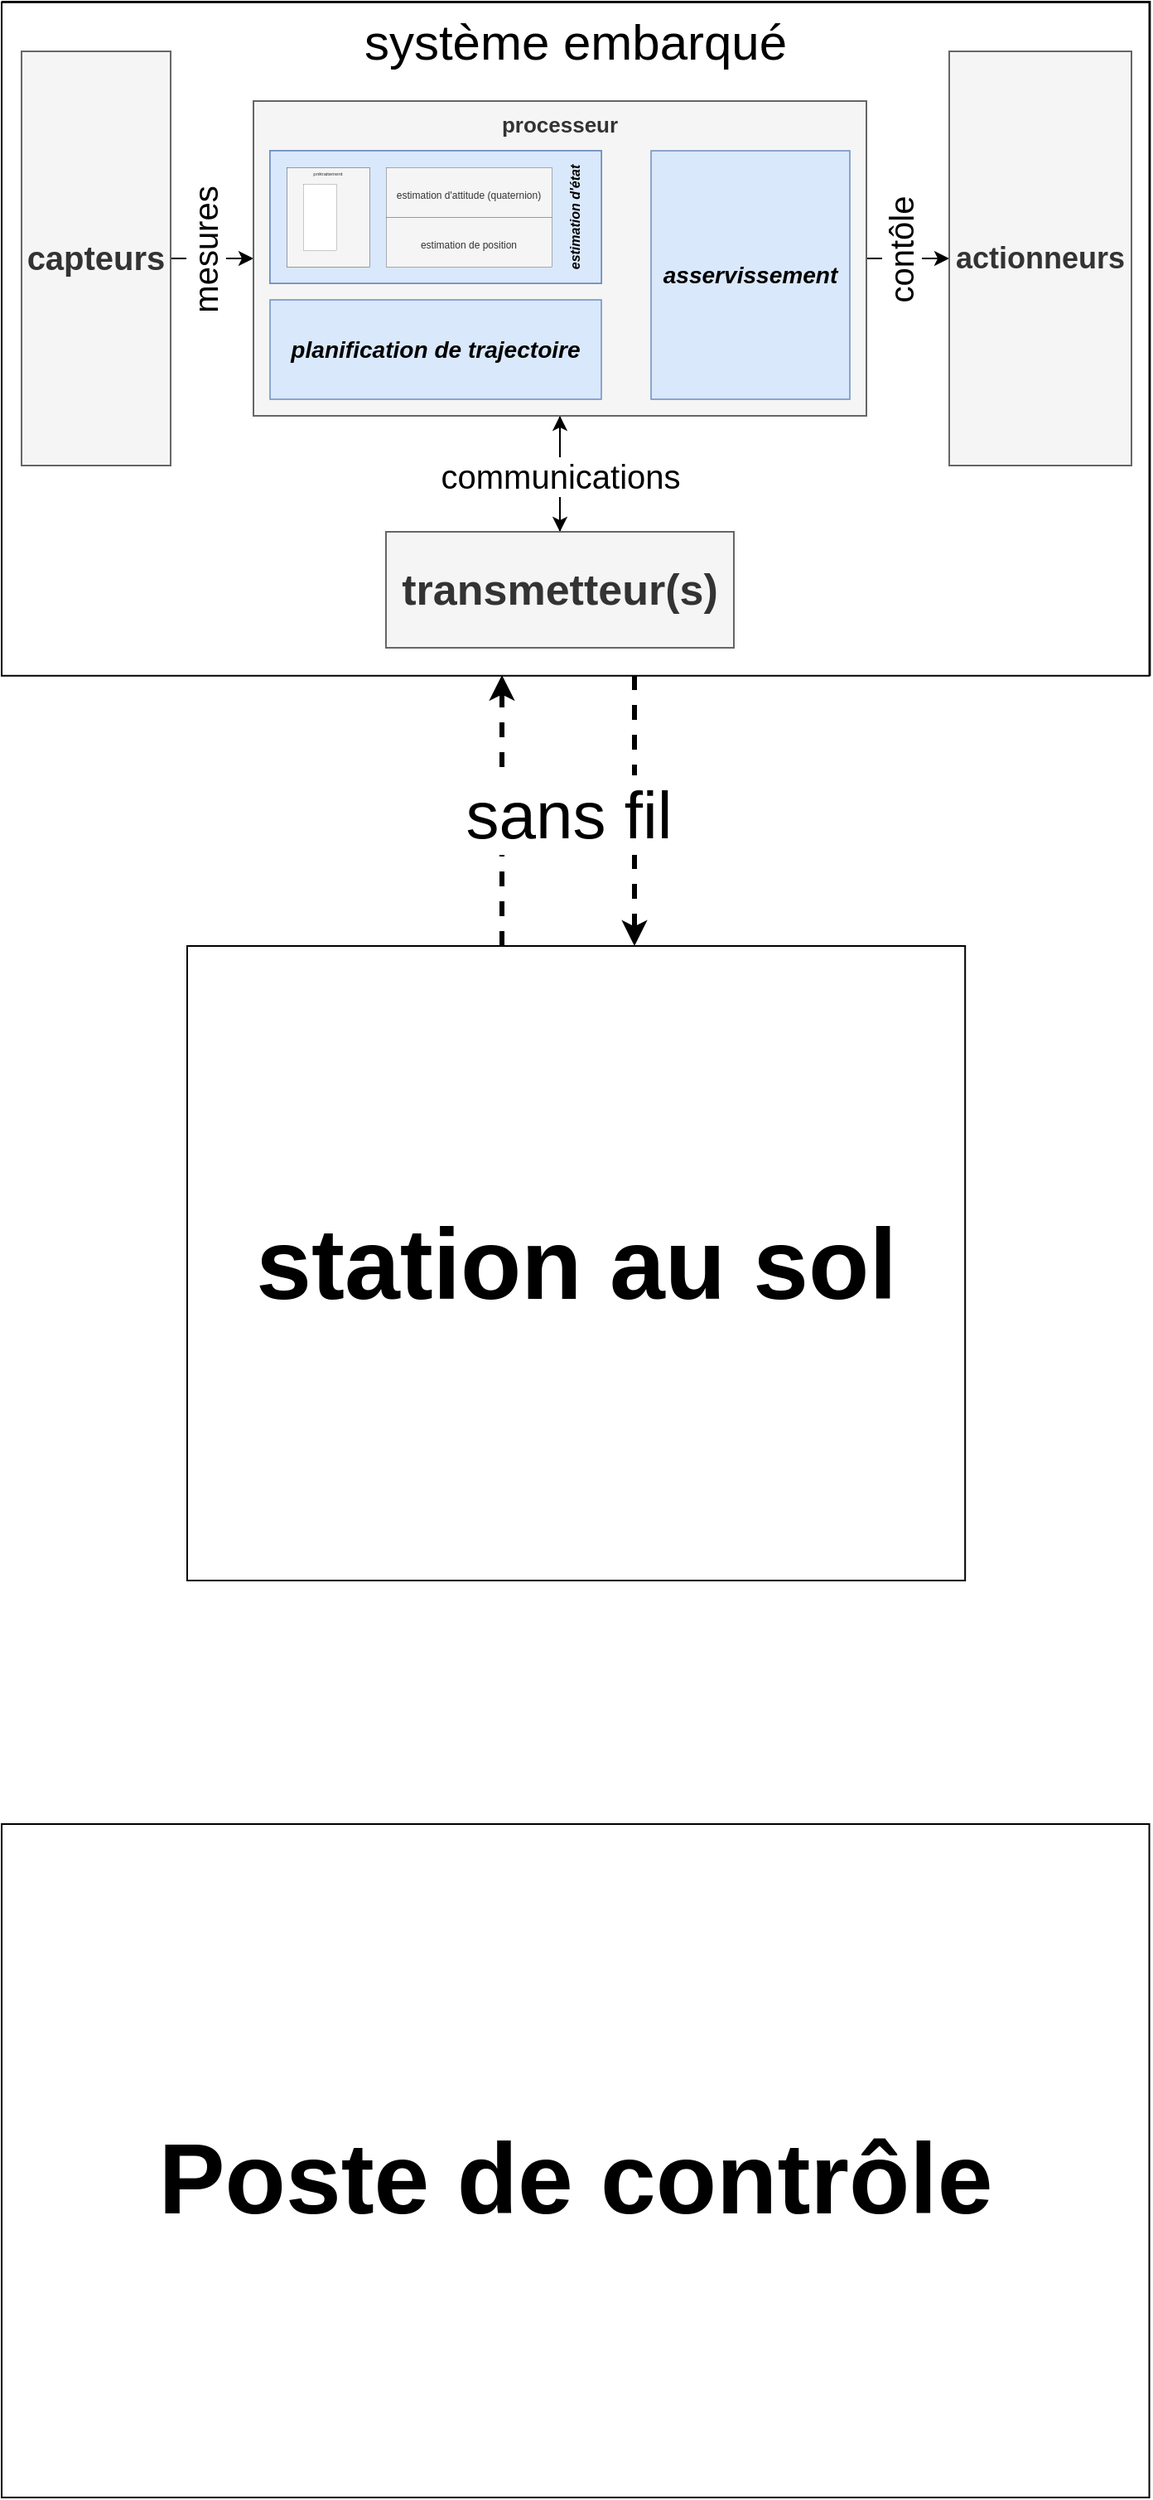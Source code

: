 <mxfile version="21.6.8" type="github">
  <diagram name="Page-1" id="WwMRkgozZL5AypPkiK_P">
    <mxGraphModel dx="71" dy="53" grid="1" gridSize="10" guides="1" tooltips="1" connect="1" arrows="1" fold="1" page="1" pageScale="1" pageWidth="1169" pageHeight="1654" background="none" math="0" shadow="0">
      <root>
        <mxCell id="0" />
        <mxCell id="tpNcKr8VGzqpfpvpGNBD-19" value="architecture fondamentale" style="" parent="0" />
        <mxCell id="tpNcKr8VGzqpfpvpGNBD-48" style="edgeStyle=orthogonalEdgeStyle;rounded=0;orthogonalLoop=1;jettySize=auto;html=1;dashed=1;strokeWidth=3;" edge="1" parent="tpNcKr8VGzqpfpvpGNBD-19">
          <mxGeometry relative="1" as="geometry">
            <mxPoint x="540" y="690" as="sourcePoint" />
            <mxPoint x="540" y="526.47" as="targetPoint" />
            <Array as="points">
              <mxPoint x="540" y="570" />
              <mxPoint x="540" y="570" />
            </Array>
          </mxGeometry>
        </mxCell>
        <mxCell id="tpNcKr8VGzqpfpvpGNBD-24" value="&lt;h1 style=&quot;line-height: 100%;&quot;&gt;&lt;font style=&quot;font-size: 60px;&quot;&gt;station au sol&lt;/font&gt;&lt;/h1&gt;" style="rounded=0;whiteSpace=wrap;html=1;strokeWidth=1;labelBackgroundColor=none;fontColor=default;fontSize=30;" vertex="1" parent="tpNcKr8VGzqpfpvpGNBD-19">
          <mxGeometry x="350.0" y="690" width="469.59" height="383" as="geometry" />
        </mxCell>
        <mxCell id="tpNcKr8VGzqpfpvpGNBD-46" style="edgeStyle=orthogonalEdgeStyle;rounded=0;orthogonalLoop=1;jettySize=auto;html=1;strokeWidth=3;dashed=1;" edge="1" parent="tpNcKr8VGzqpfpvpGNBD-19" source="tpNcKr8VGzqpfpvpGNBD-36" target="tpNcKr8VGzqpfpvpGNBD-24">
          <mxGeometry relative="1" as="geometry">
            <Array as="points">
              <mxPoint x="620" y="610" />
              <mxPoint x="620" y="610" />
            </Array>
          </mxGeometry>
        </mxCell>
        <mxCell id="tpNcKr8VGzqpfpvpGNBD-49" value="sans fil" style="edgeLabel;html=1;align=center;verticalAlign=middle;resizable=0;points=[];fontSize=40;" vertex="1" connectable="0" parent="tpNcKr8VGzqpfpvpGNBD-46">
          <mxGeometry x="-0.273" y="-1" relative="1" as="geometry">
            <mxPoint x="-39" y="24" as="offset" />
          </mxGeometry>
        </mxCell>
        <mxCell id="tpNcKr8VGzqpfpvpGNBD-36" value="&lt;h1 style=&quot;line-height: 0%;&quot;&gt;&lt;font style=&quot;font-size: 60px;&quot;&gt;système embarqué&lt;/font&gt;&lt;/h1&gt;" style="rounded=0;whiteSpace=wrap;html=1;strokeWidth=1;labelBackgroundColor=none;fontColor=default;fontSize=60;verticalAlign=middle;" vertex="1" parent="tpNcKr8VGzqpfpvpGNBD-19">
          <mxGeometry x="238.41" y="120" width="692.77" height="406.47" as="geometry" />
        </mxCell>
        <mxCell id="tpNcKr8VGzqpfpvpGNBD-71" value="&lt;h1 style=&quot;line-height: 100%;&quot;&gt;&lt;font style=&quot;font-size: 60px;&quot;&gt;Poste de contrôle&lt;/font&gt;&lt;/h1&gt;" style="rounded=0;whiteSpace=wrap;html=1;strokeWidth=1;labelBackgroundColor=none;fontColor=default;fontSize=60;" vertex="1" parent="tpNcKr8VGzqpfpvpGNBD-19">
          <mxGeometry x="238" y="1220" width="692.77" height="406.47" as="geometry" />
        </mxCell>
        <mxCell id="1" value="systeme embarqué" style="" parent="0" />
        <mxCell id="tpNcKr8VGzqpfpvpGNBD-30" value="&lt;font style=&quot;font-size: 30px;&quot;&gt;système embarqué&lt;/font&gt;" style="rounded=0;whiteSpace=wrap;html=1;strokeWidth=1;labelBackgroundColor=none;fontColor=default;fontSize=30;align=center;verticalAlign=top;movable=1;resizable=1;rotatable=1;deletable=1;editable=1;locked=0;connectable=1;fillStyle=solid;fillColor=default;gradientColor=none;" vertex="1" parent="1">
          <mxGeometry x="238" y="120.41" width="692.77" height="406.47" as="geometry" />
        </mxCell>
        <mxCell id="tpNcKr8VGzqpfpvpGNBD-14" value="" style="edgeStyle=orthogonalEdgeStyle;rounded=0;orthogonalLoop=1;jettySize=auto;html=1;exitX=1;exitY=0.5;exitDx=0;exitDy=0;" edge="1" parent="1" source="tpNcKr8VGzqpfpvpGNBD-55" target="tpNcKr8VGzqpfpvpGNBD-7">
          <mxGeometry relative="1" as="geometry">
            <mxPoint x="670" y="255" as="sourcePoint" />
          </mxGeometry>
        </mxCell>
        <mxCell id="tpNcKr8VGzqpfpvpGNBD-15" value="&lt;font style=&quot;font-size: 20px;&quot;&gt;contôle&lt;/font&gt;" style="edgeLabel;html=1;align=center;verticalAlign=middle;resizable=0;points=[];fontSize=9;labelBackgroundColor=default;horizontal=0;" vertex="1" connectable="0" parent="tpNcKr8VGzqpfpvpGNBD-14">
          <mxGeometry x="-0.318" relative="1" as="geometry">
            <mxPoint x="3" y="-5" as="offset" />
          </mxGeometry>
        </mxCell>
        <mxCell id="tpNcKr8VGzqpfpvpGNBD-16" value="" style="edgeStyle=orthogonalEdgeStyle;rounded=0;orthogonalLoop=1;jettySize=auto;html=1;exitX=0.5;exitY=1;exitDx=0;exitDy=0;" edge="1" parent="1" source="tpNcKr8VGzqpfpvpGNBD-55" target="tpNcKr8VGzqpfpvpGNBD-8">
          <mxGeometry relative="1" as="geometry">
            <mxPoint x="585" y="340" as="sourcePoint" />
          </mxGeometry>
        </mxCell>
        <mxCell id="tpNcKr8VGzqpfpvpGNBD-12" value="" style="edgeStyle=orthogonalEdgeStyle;rounded=0;orthogonalLoop=1;jettySize=auto;html=1;entryX=0;entryY=0.5;entryDx=0;entryDy=0;" edge="1" parent="1" source="tpNcKr8VGzqpfpvpGNBD-6" target="tpNcKr8VGzqpfpvpGNBD-55">
          <mxGeometry relative="1" as="geometry">
            <mxPoint x="500" y="255" as="targetPoint" />
          </mxGeometry>
        </mxCell>
        <mxCell id="tpNcKr8VGzqpfpvpGNBD-13" value="&lt;font style=&quot;font-size: 20px;&quot;&gt;mesures&lt;/font&gt;" style="edgeLabel;html=1;align=center;verticalAlign=middle;resizable=0;points=[];fontSize=8;labelBackgroundColor=default;horizontal=0;" vertex="1" connectable="0" parent="tpNcKr8VGzqpfpvpGNBD-12">
          <mxGeometry x="-0.162" y="-1" relative="1" as="geometry">
            <mxPoint x="-1" y="-6" as="offset" />
          </mxGeometry>
        </mxCell>
        <mxCell id="tpNcKr8VGzqpfpvpGNBD-6" value="&lt;h2&gt;&lt;font style=&quot;font-size: 20px;&quot;&gt;capteurs&lt;/font&gt;&lt;/h2&gt;" style="rounded=0;whiteSpace=wrap;html=1;fillColor=#f5f5f5;fontColor=#333333;strokeColor=#666666;" vertex="1" parent="1">
          <mxGeometry x="250" y="150" width="90" height="250" as="geometry" />
        </mxCell>
        <mxCell id="tpNcKr8VGzqpfpvpGNBD-7" value="&lt;h2&gt;&lt;font style=&quot;font-size: 18px;&quot;&gt;actionneurs&lt;/font&gt;&lt;/h2&gt;" style="rounded=0;whiteSpace=wrap;html=1;fillColor=#f5f5f5;fontColor=#333333;strokeColor=#666666;" vertex="1" parent="1">
          <mxGeometry x="810" y="150" width="110" height="250" as="geometry" />
        </mxCell>
        <mxCell id="tpNcKr8VGzqpfpvpGNBD-17" value="" style="edgeStyle=orthogonalEdgeStyle;rounded=0;orthogonalLoop=1;jettySize=auto;html=1;entryX=0.5;entryY=1;entryDx=0;entryDy=0;" edge="1" parent="1" source="tpNcKr8VGzqpfpvpGNBD-8" target="tpNcKr8VGzqpfpvpGNBD-55">
          <mxGeometry relative="1" as="geometry">
            <mxPoint x="585" y="340" as="targetPoint" />
          </mxGeometry>
        </mxCell>
        <mxCell id="tpNcKr8VGzqpfpvpGNBD-18" value="&lt;font style=&quot;font-size: 20px;&quot;&gt;communications&lt;/font&gt;" style="edgeLabel;html=1;align=center;verticalAlign=middle;resizable=0;points=[];fontSize=9;" vertex="1" connectable="0" parent="tpNcKr8VGzqpfpvpGNBD-17">
          <mxGeometry x="-0.033" relative="1" as="geometry">
            <mxPoint as="offset" />
          </mxGeometry>
        </mxCell>
        <mxCell id="tpNcKr8VGzqpfpvpGNBD-8" value="&lt;h2&gt;&lt;font style=&quot;font-size: 26px;&quot;&gt;transmetteur(s)&lt;/font&gt;&lt;/h2&gt;" style="rounded=0;whiteSpace=wrap;html=1;fillColor=#f5f5f5;fontColor=#333333;strokeColor=#666666;" vertex="1" parent="1">
          <mxGeometry x="470" y="440" width="210" height="70" as="geometry" />
        </mxCell>
        <mxCell id="tpNcKr8VGzqpfpvpGNBD-55" value="&lt;h2&gt;&lt;font style=&quot;font-size: 30px;&quot;&gt;processeur&lt;/font&gt;&lt;/h2&gt;" style="rounded=0;whiteSpace=wrap;html=1;fillColor=#f5f5f5;fontColor=#333333;strokeColor=#666666;" vertex="1" parent="1">
          <mxGeometry x="390" y="180" width="370" height="190" as="geometry" />
        </mxCell>
        <mxCell id="tpNcKr8VGzqpfpvpGNBD-56" value="processeur" parent="0" />
        <mxCell id="tpNcKr8VGzqpfpvpGNBD-57" value="&lt;h2 style=&quot;line-height: 108%;&quot;&gt;&lt;font style=&quot;font-size: 13px;&quot;&gt;processeur&lt;/font&gt;&lt;/h2&gt;" style="rounded=0;whiteSpace=wrap;html=1;verticalAlign=top;fillStyle=auto;fillColor=#f5f5f5;fontColor=#333333;strokeColor=#666666;horizontal=1;spacing=-16;" vertex="1" parent="tpNcKr8VGzqpfpvpGNBD-56">
          <mxGeometry x="390" y="180" width="370" height="190" as="geometry" />
        </mxCell>
        <mxCell id="tpNcKr8VGzqpfpvpGNBD-65" value="&lt;h3 style=&quot;line-height: 100%;&quot;&gt;estimation d&#39;état&lt;/h3&gt;" style="rounded=0;whiteSpace=wrap;html=1;horizontal=1;fontStyle=2;fillColor=#dae8fc;strokeColor=#6c8ebf;" vertex="1" parent="tpNcKr8VGzqpfpvpGNBD-56">
          <mxGeometry x="400" y="210" width="200" height="80" as="geometry" />
        </mxCell>
        <mxCell id="tpNcKr8VGzqpfpvpGNBD-68" value="&lt;h3 style=&quot;line-height: 100%;&quot;&gt;planification de trajectoire&lt;/h3&gt;" style="rounded=0;whiteSpace=wrap;html=1;horizontal=1;fontStyle=2;strokeWidth=0.75;fillColor=#dae8fc;strokeColor=#6c8ebf;" vertex="1" parent="tpNcKr8VGzqpfpvpGNBD-56">
          <mxGeometry x="400" y="300" width="200" height="60" as="geometry" />
        </mxCell>
        <mxCell id="tpNcKr8VGzqpfpvpGNBD-69" value="&lt;h3 style=&quot;line-height: 100%;&quot;&gt;asservissement&lt;/h3&gt;" style="rounded=0;whiteSpace=wrap;html=1;horizontal=1;fontStyle=2;strokeWidth=0.75;spacing=-4;fillColor=#dae8fc;strokeColor=#6c8ebf;" vertex="1" parent="tpNcKr8VGzqpfpvpGNBD-56">
          <mxGeometry x="630" y="210" width="120" height="150" as="geometry" />
        </mxCell>
        <mxCell id="tpNcKr8VGzqpfpvpGNBD-72" value="estimation d&#39;état" parent="0" />
        <mxCell id="tpNcKr8VGzqpfpvpGNBD-73" value="&lt;h4 style=&quot;line-height: 100%;&quot;&gt;&lt;font style=&quot;font-size: 8px;&quot;&gt;estimation d&#39;état&lt;/font&gt;&lt;/h4&gt;" style="rounded=0;whiteSpace=wrap;html=1;horizontal=0;fontStyle=2;verticalAlign=bottom;spacing=-7;strokeWidth=0.75;fillColor=#dae8fc;strokeColor=#6c8ebf;" vertex="1" parent="tpNcKr8VGzqpfpvpGNBD-72">
          <mxGeometry x="400" y="210" width="200" height="80" as="geometry" />
        </mxCell>
        <mxCell id="tpNcKr8VGzqpfpvpGNBD-74" value="&lt;p style=&quot;line-height: 100%;&quot;&gt;&lt;font style=&quot;font-size: 6px;&quot;&gt;prétraitement&lt;/font&gt;&lt;/p&gt;" style="rounded=0;whiteSpace=wrap;html=1;strokeWidth=0.25;spacing=-5;fillColor=#f5f5f5;fontColor=#333333;strokeColor=#666666;" vertex="1" parent="tpNcKr8VGzqpfpvpGNBD-72">
          <mxGeometry x="410" y="220" width="50" height="60" as="geometry" />
        </mxCell>
        <mxCell id="tpNcKr8VGzqpfpvpGNBD-75" value="&lt;p style=&quot;line-height: 100%;&quot;&gt;&lt;font style=&quot;font-size: 6px;&quot;&gt;estimation d&#39;attitude (quaternion)&lt;/font&gt;&lt;/p&gt;" style="rounded=0;whiteSpace=wrap;html=1;strokeWidth=0.25;spacing=-5;fillColor=#f5f5f5;fontColor=#333333;strokeColor=#666666;" vertex="1" parent="tpNcKr8VGzqpfpvpGNBD-72">
          <mxGeometry x="470" y="220" width="100" height="30" as="geometry" />
        </mxCell>
        <mxCell id="tpNcKr8VGzqpfpvpGNBD-76" value="&lt;p style=&quot;line-height: 100%;&quot;&gt;&lt;font style=&quot;font-size: 6px;&quot;&gt;estimation de position&lt;/font&gt;&lt;/p&gt;" style="rounded=0;whiteSpace=wrap;html=1;strokeWidth=0.25;spacing=-5;fillColor=#f5f5f5;fontColor=#333333;strokeColor=#666666;" vertex="1" parent="tpNcKr8VGzqpfpvpGNBD-72">
          <mxGeometry x="470" y="250" width="100" height="30" as="geometry" />
        </mxCell>
        <mxCell id="tpNcKr8VGzqpfpvpGNBD-77" value="prétraitement" parent="0" />
        <mxCell id="tpNcKr8VGzqpfpvpGNBD-79" value="&lt;p style=&quot;line-height: 100%; font-size: 3px;&quot;&gt;&lt;font style=&quot;font-size: 3px;&quot;&gt;prétraitement&lt;/font&gt;&lt;/p&gt;" style="rounded=0;whiteSpace=wrap;html=1;strokeWidth=0.25;spacing=-5;fillColor=#f5f5f5;fontColor=#333333;strokeColor=#666666;fontSize=3;verticalAlign=top;" vertex="1" parent="tpNcKr8VGzqpfpvpGNBD-77">
          <mxGeometry x="410" y="220" width="50" height="60" as="geometry" />
        </mxCell>
        <mxCell id="tpNcKr8VGzqpfpvpGNBD-80" value="" style="rounded=0;whiteSpace=wrap;html=1;strokeWidth=0.1;treeMoving=0;" vertex="1" parent="tpNcKr8VGzqpfpvpGNBD-77">
          <mxGeometry x="420" y="230" width="20" height="40" as="geometry" />
        </mxCell>
      </root>
    </mxGraphModel>
  </diagram>
</mxfile>
